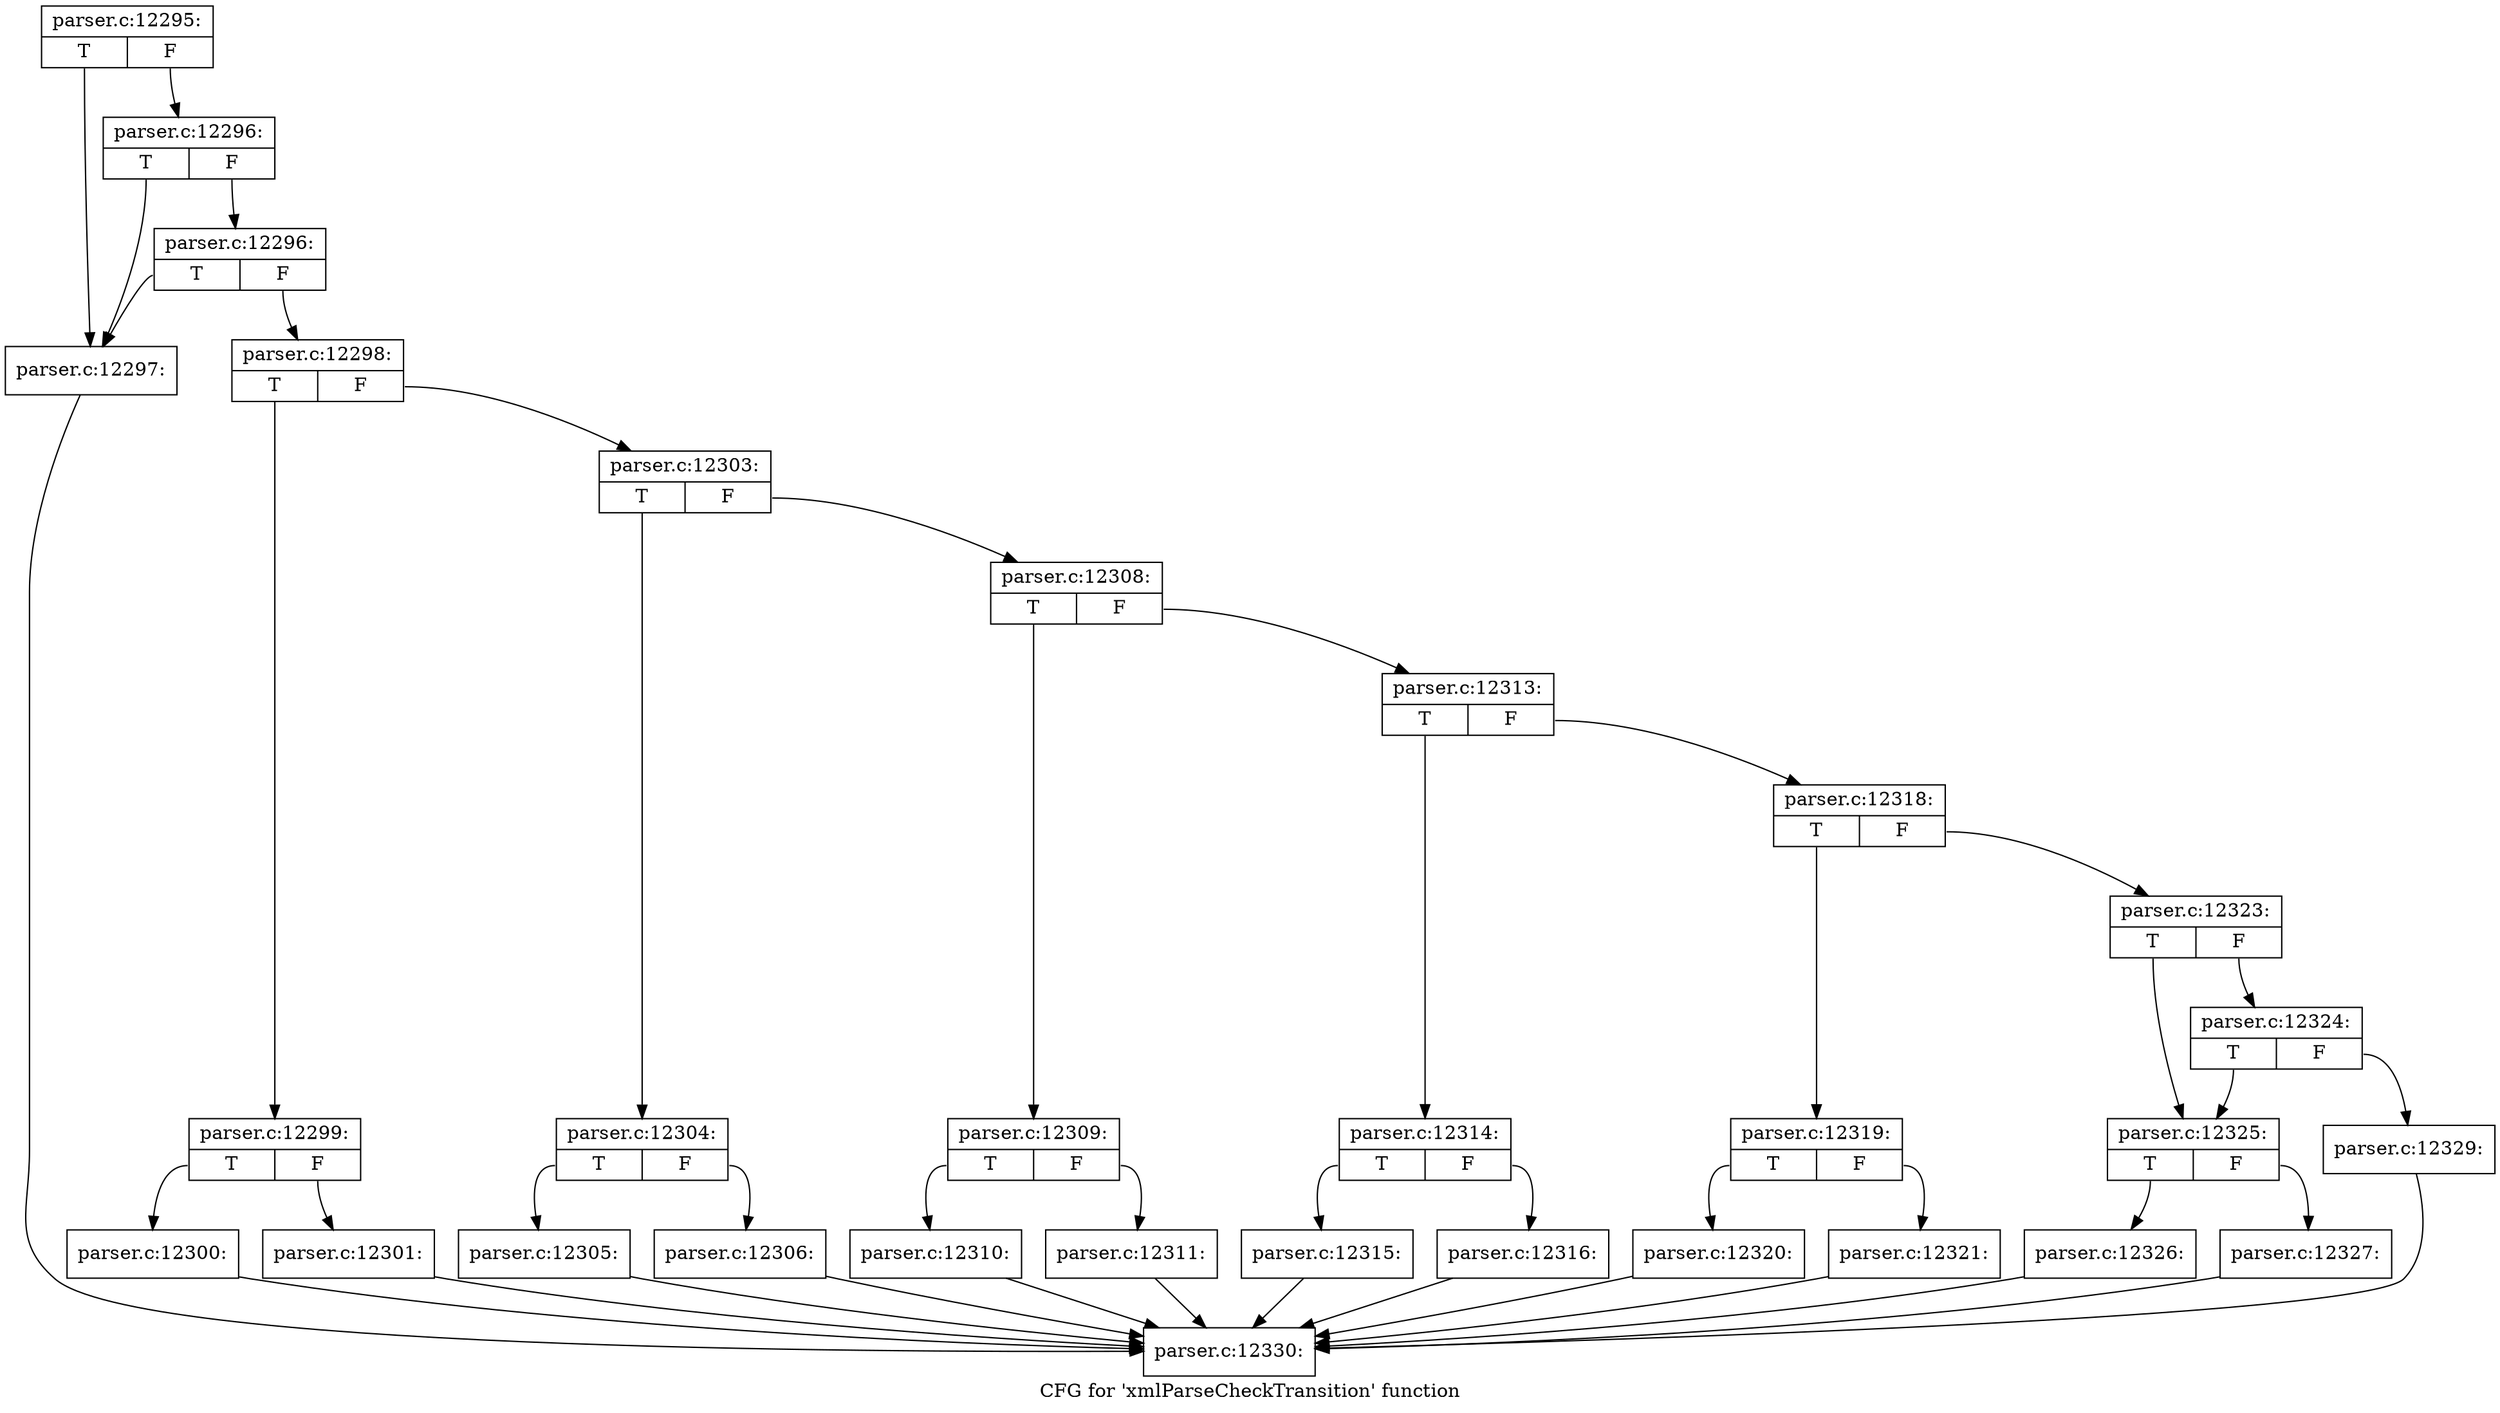digraph "CFG for 'xmlParseCheckTransition' function" {
	label="CFG for 'xmlParseCheckTransition' function";

	Node0x6385520 [shape=record,label="{parser.c:12295:|{<s0>T|<s1>F}}"];
	Node0x6385520:s0 -> Node0x63861a0;
	Node0x6385520:s1 -> Node0x63862c0;
	Node0x63862c0 [shape=record,label="{parser.c:12296:|{<s0>T|<s1>F}}"];
	Node0x63862c0:s0 -> Node0x63861a0;
	Node0x63862c0:s1 -> Node0x6386240;
	Node0x6386240 [shape=record,label="{parser.c:12296:|{<s0>T|<s1>F}}"];
	Node0x6386240:s0 -> Node0x63861a0;
	Node0x6386240:s1 -> Node0x63861f0;
	Node0x63861a0 [shape=record,label="{parser.c:12297:}"];
	Node0x63861a0 -> Node0x6304b20;
	Node0x63861f0 [shape=record,label="{parser.c:12298:|{<s0>T|<s1>F}}"];
	Node0x63861f0:s0 -> Node0x6386be0;
	Node0x63861f0:s1 -> Node0x6386c30;
	Node0x6386be0 [shape=record,label="{parser.c:12299:|{<s0>T|<s1>F}}"];
	Node0x6386be0:s0 -> Node0x6387120;
	Node0x6386be0:s1 -> Node0x6387170;
	Node0x6387120 [shape=record,label="{parser.c:12300:}"];
	Node0x6387120 -> Node0x6304b20;
	Node0x6387170 [shape=record,label="{parser.c:12301:}"];
	Node0x6387170 -> Node0x6304b20;
	Node0x6386c30 [shape=record,label="{parser.c:12303:|{<s0>T|<s1>F}}"];
	Node0x6386c30:s0 -> Node0x6387ab0;
	Node0x6386c30:s1 -> Node0x6388120;
	Node0x6387ab0 [shape=record,label="{parser.c:12304:|{<s0>T|<s1>F}}"];
	Node0x6387ab0:s0 -> Node0x6388500;
	Node0x6387ab0:s1 -> Node0x6388550;
	Node0x6388500 [shape=record,label="{parser.c:12305:}"];
	Node0x6388500 -> Node0x6304b20;
	Node0x6388550 [shape=record,label="{parser.c:12306:}"];
	Node0x6388550 -> Node0x6304b20;
	Node0x6388120 [shape=record,label="{parser.c:12308:|{<s0>T|<s1>F}}"];
	Node0x6388120:s0 -> Node0x6388d50;
	Node0x6388120:s1 -> Node0x6388da0;
	Node0x6388d50 [shape=record,label="{parser.c:12309:|{<s0>T|<s1>F}}"];
	Node0x6388d50:s0 -> Node0x6389210;
	Node0x6388d50:s1 -> Node0x6389260;
	Node0x6389210 [shape=record,label="{parser.c:12310:}"];
	Node0x6389210 -> Node0x6304b20;
	Node0x6389260 [shape=record,label="{parser.c:12311:}"];
	Node0x6389260 -> Node0x6304b20;
	Node0x6388da0 [shape=record,label="{parser.c:12313:|{<s0>T|<s1>F}}"];
	Node0x6388da0:s0 -> Node0x6389a60;
	Node0x6388da0:s1 -> Node0x6389ab0;
	Node0x6389a60 [shape=record,label="{parser.c:12314:|{<s0>T|<s1>F}}"];
	Node0x6389a60:s0 -> Node0x6389f20;
	Node0x6389a60:s1 -> Node0x6389f70;
	Node0x6389f20 [shape=record,label="{parser.c:12315:}"];
	Node0x6389f20 -> Node0x6304b20;
	Node0x6389f70 [shape=record,label="{parser.c:12316:}"];
	Node0x6389f70 -> Node0x6304b20;
	Node0x6389ab0 [shape=record,label="{parser.c:12318:|{<s0>T|<s1>F}}"];
	Node0x6389ab0:s0 -> Node0x638a770;
	Node0x6389ab0:s1 -> Node0x638a7c0;
	Node0x638a770 [shape=record,label="{parser.c:12319:|{<s0>T|<s1>F}}"];
	Node0x638a770:s0 -> Node0x638ac30;
	Node0x638a770:s1 -> Node0x638ac80;
	Node0x638ac30 [shape=record,label="{parser.c:12320:}"];
	Node0x638ac30 -> Node0x6304b20;
	Node0x638ac80 [shape=record,label="{parser.c:12321:}"];
	Node0x638ac80 -> Node0x6304b20;
	Node0x638a7c0 [shape=record,label="{parser.c:12323:|{<s0>T|<s1>F}}"];
	Node0x638a7c0:s0 -> Node0x638b480;
	Node0x638a7c0:s1 -> Node0x638b520;
	Node0x638b520 [shape=record,label="{parser.c:12324:|{<s0>T|<s1>F}}"];
	Node0x638b520:s0 -> Node0x638b480;
	Node0x638b520:s1 -> Node0x638b4d0;
	Node0x638b480 [shape=record,label="{parser.c:12325:|{<s0>T|<s1>F}}"];
	Node0x638b480:s0 -> Node0x638bcf0;
	Node0x638b480:s1 -> Node0x638bd40;
	Node0x638bcf0 [shape=record,label="{parser.c:12326:}"];
	Node0x638bcf0 -> Node0x6304b20;
	Node0x638bd40 [shape=record,label="{parser.c:12327:}"];
	Node0x638bd40 -> Node0x6304b20;
	Node0x638b4d0 [shape=record,label="{parser.c:12329:}"];
	Node0x638b4d0 -> Node0x6304b20;
	Node0x6304b20 [shape=record,label="{parser.c:12330:}"];
}
